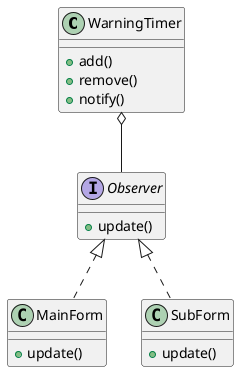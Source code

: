 @startuml

class WarningTimer{
    +add()
    +remove()
    +notify()
}
interface Observer{
    +update()
}
class MainForm{
    +update()
}
class SubForm{
    +update()
}
Observer <|.. MainForm
Observer <|.. SubForm
WarningTimer o-- Observer

@enduml